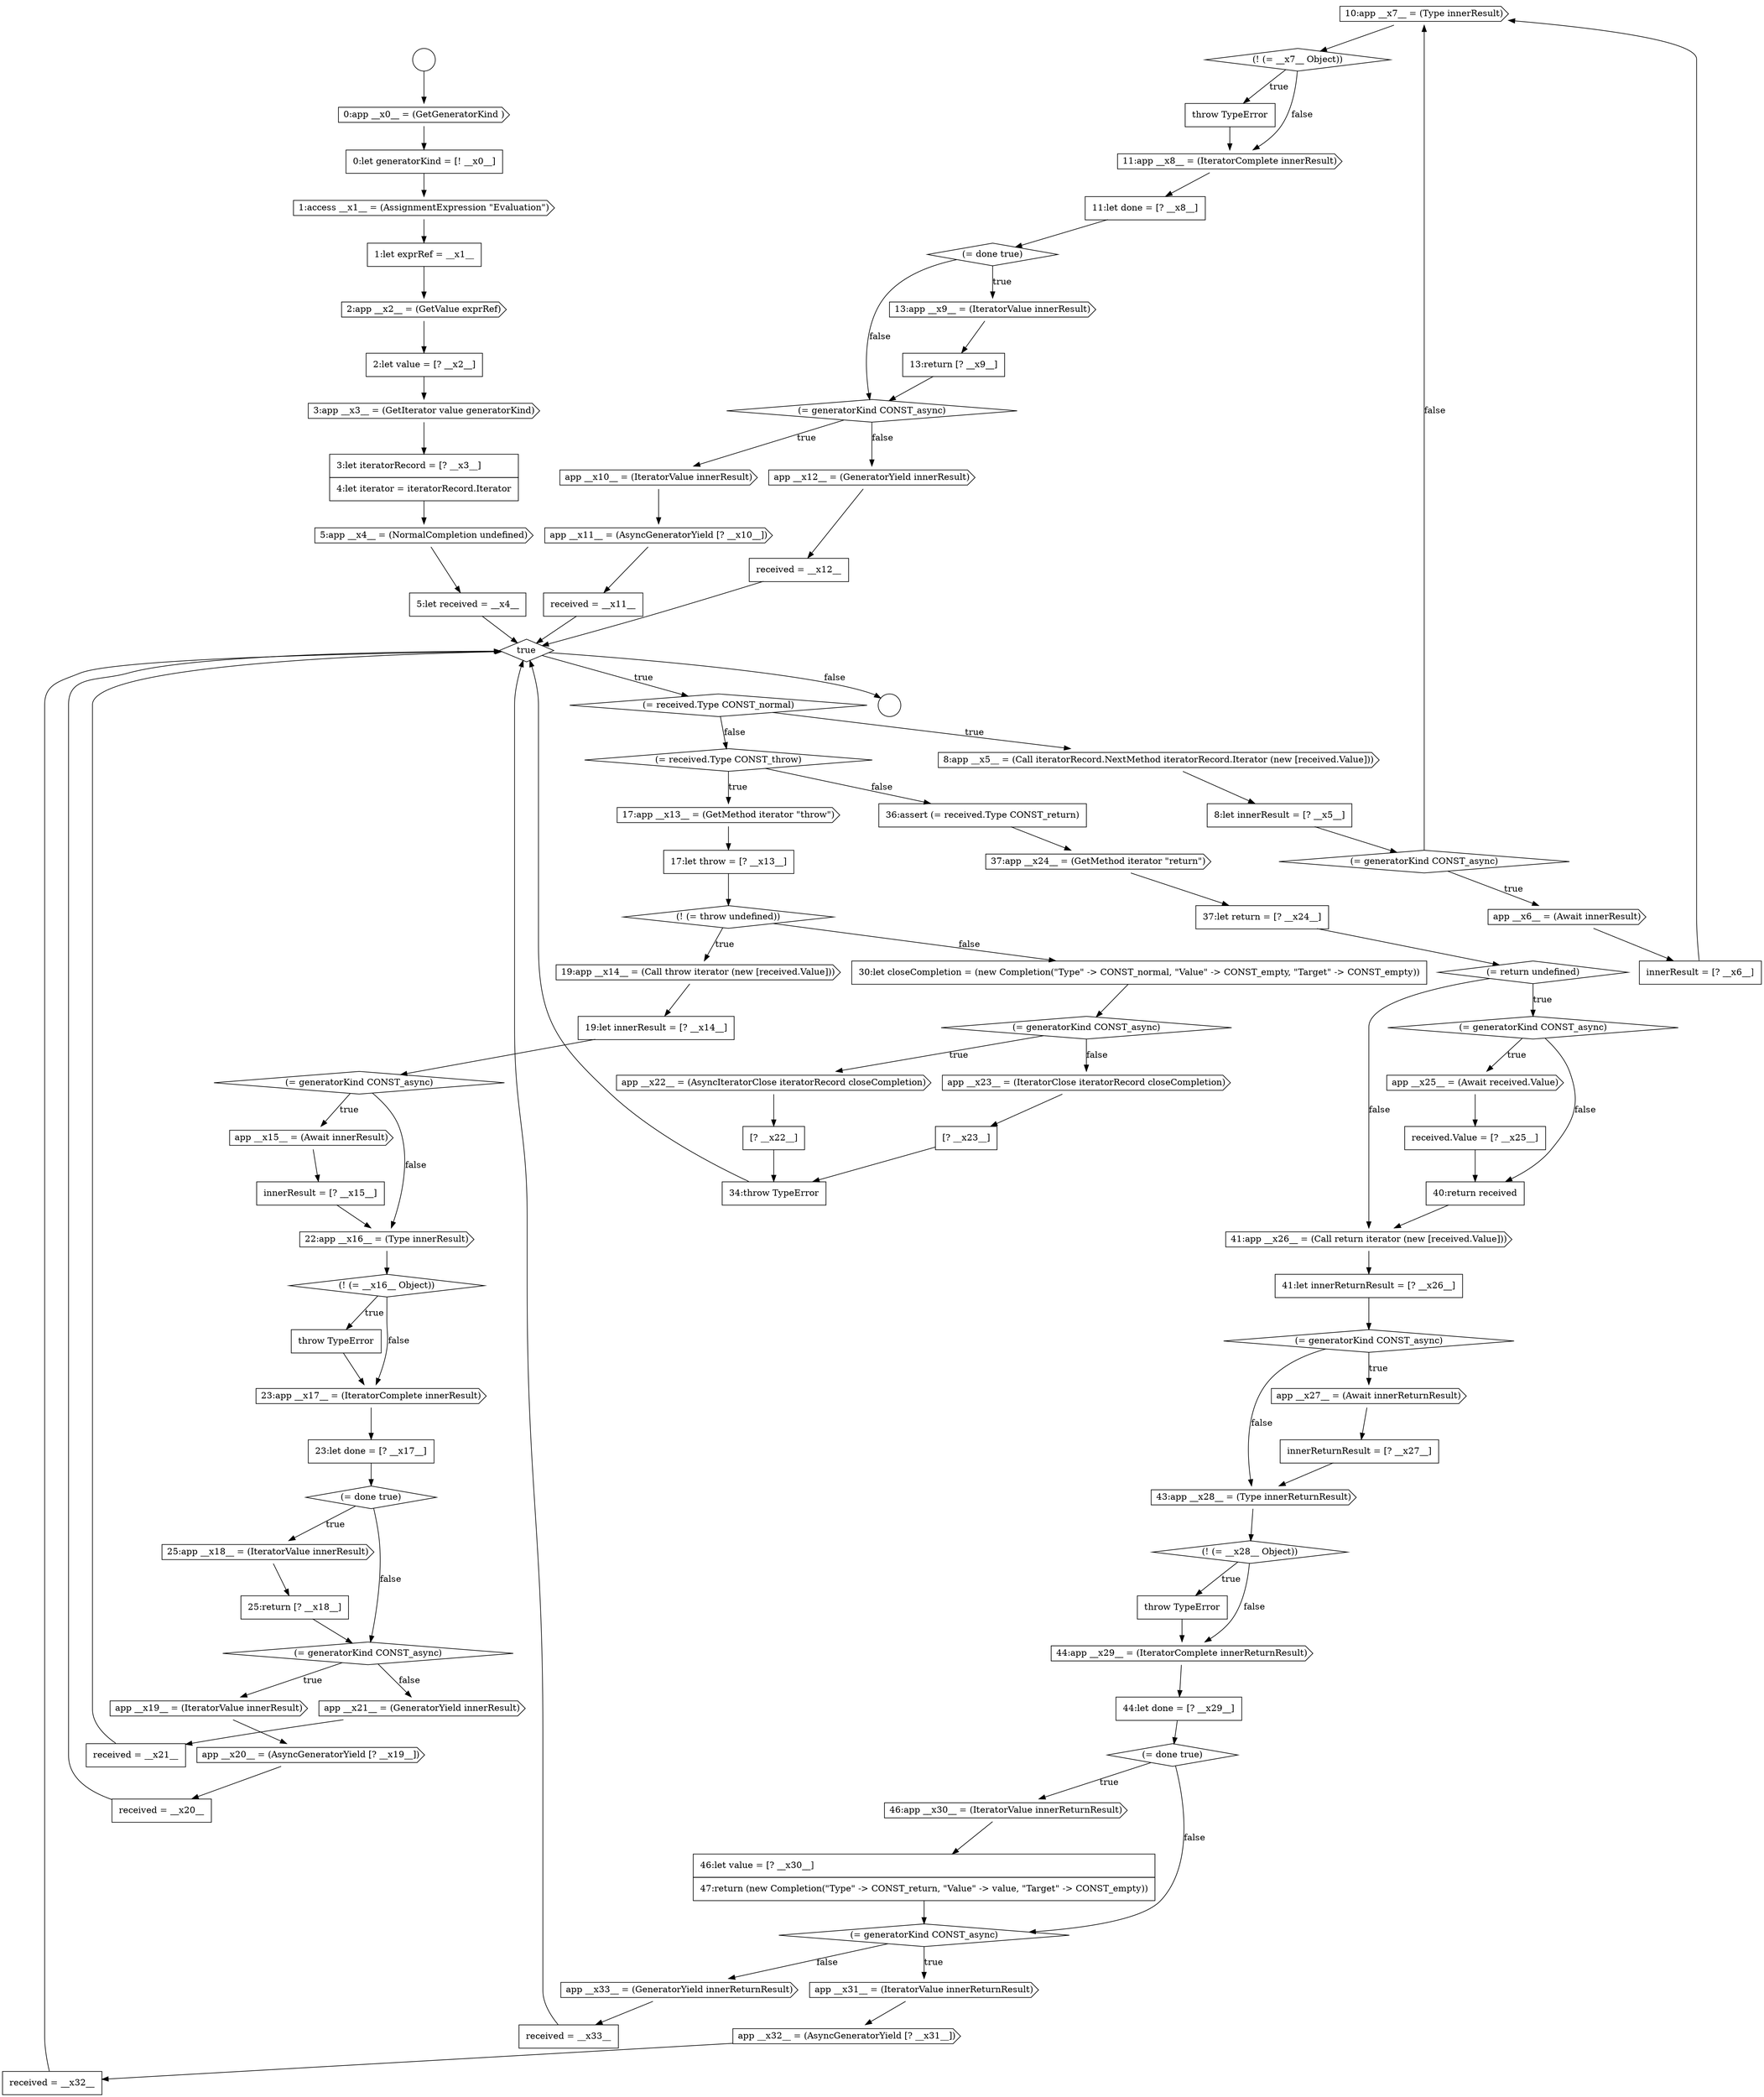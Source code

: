 digraph {
  node9672 [shape=cds, label=<<font color="black">10:app __x7__ = (Type innerResult)</font>> color="black" fillcolor="white" style=filled]
  node9680 [shape=diamond, label=<<font color="black">(= generatorKind CONST_async)</font>> color="black" fillcolor="white" style=filled]
  node9730 [shape=diamond, label=<<font color="black">(! (= __x28__ Object))</font>> color="black" fillcolor="white" style=filled]
  node9653 [shape=circle label=" " color="black" fillcolor="white" style=filled]
  node9731 [shape=none, margin=0, label=<<font color="black">
    <table border="0" cellborder="1" cellspacing="0" cellpadding="10">
      <tr><td align="left">throw TypeError</td></tr>
    </table>
  </font>> color="black" fillcolor="white" style=filled]
  node9685 [shape=none, margin=0, label=<<font color="black">
    <table border="0" cellborder="1" cellspacing="0" cellpadding="10">
      <tr><td align="left">received = __x12__</td></tr>
    </table>
  </font>> color="black" fillcolor="white" style=filled]
  node9676 [shape=none, margin=0, label=<<font color="black">
    <table border="0" cellborder="1" cellspacing="0" cellpadding="10">
      <tr><td align="left">11:let done = [? __x8__]</td></tr>
    </table>
  </font>> color="black" fillcolor="white" style=filled]
  node9704 [shape=cds, label=<<font color="black">app __x19__ = (IteratorValue innerResult)</font>> color="black" fillcolor="white" style=filled]
  node9717 [shape=cds, label=<<font color="black">37:app __x24__ = (GetMethod iterator &quot;return&quot;)</font>> color="black" fillcolor="white" style=filled]
  node9735 [shape=cds, label=<<font color="black">46:app __x30__ = (IteratorValue innerReturnResult)</font>> color="black" fillcolor="white" style=filled]
  node9708 [shape=none, margin=0, label=<<font color="black">
    <table border="0" cellborder="1" cellspacing="0" cellpadding="10">
      <tr><td align="left">received = __x21__</td></tr>
    </table>
  </font>> color="black" fillcolor="white" style=filled]
  node9657 [shape=cds, label=<<font color="black">1:access __x1__ = (AssignmentExpression &quot;Evaluation&quot;)</font>> color="black" fillcolor="white" style=filled]
  node9693 [shape=cds, label=<<font color="black">app __x15__ = (Await innerResult)</font>> color="black" fillcolor="white" style=filled]
  node9668 [shape=none, margin=0, label=<<font color="black">
    <table border="0" cellborder="1" cellspacing="0" cellpadding="10">
      <tr><td align="left">8:let innerResult = [? __x5__]</td></tr>
    </table>
  </font>> color="black" fillcolor="white" style=filled]
  node9725 [shape=none, margin=0, label=<<font color="black">
    <table border="0" cellborder="1" cellspacing="0" cellpadding="10">
      <tr><td align="left">41:let innerReturnResult = [? __x26__]</td></tr>
    </table>
  </font>> color="black" fillcolor="white" style=filled]
  node9661 [shape=cds, label=<<font color="black">3:app __x3__ = (GetIterator value generatorKind)</font>> color="black" fillcolor="white" style=filled]
  node9712 [shape=none, margin=0, label=<<font color="black">
    <table border="0" cellborder="1" cellspacing="0" cellpadding="10">
      <tr><td align="left">[? __x22__]</td></tr>
    </table>
  </font>> color="black" fillcolor="white" style=filled]
  node9700 [shape=diamond, label=<<font color="black">(= done true)</font>> color="black" fillcolor="white" style=filled]
  node9738 [shape=cds, label=<<font color="black">app __x31__ = (IteratorValue innerReturnResult)</font>> color="black" fillcolor="white" style=filled]
  node9703 [shape=diamond, label=<<font color="black">(= generatorKind CONST_async)</font>> color="black" fillcolor="white" style=filled]
  node9720 [shape=diamond, label=<<font color="black">(= generatorKind CONST_async)</font>> color="black" fillcolor="white" style=filled]
  node9682 [shape=cds, label=<<font color="black">app __x11__ = (AsyncGeneratorYield [? __x10__])</font>> color="black" fillcolor="white" style=filled]
  node9688 [shape=none, margin=0, label=<<font color="black">
    <table border="0" cellborder="1" cellspacing="0" cellpadding="10">
      <tr><td align="left">17:let throw = [? __x13__]</td></tr>
    </table>
  </font>> color="black" fillcolor="white" style=filled]
  node9705 [shape=cds, label=<<font color="black">app __x20__ = (AsyncGeneratorYield [? __x19__])</font>> color="black" fillcolor="white" style=filled]
  node9722 [shape=none, margin=0, label=<<font color="black">
    <table border="0" cellborder="1" cellspacing="0" cellpadding="10">
      <tr><td align="left">received.Value = [? __x25__]</td></tr>
    </table>
  </font>> color="black" fillcolor="white" style=filled]
  node9734 [shape=diamond, label=<<font color="black">(= done true)</font>> color="black" fillcolor="white" style=filled]
  node9658 [shape=none, margin=0, label=<<font color="black">
    <table border="0" cellborder="1" cellspacing="0" cellpadding="10">
      <tr><td align="left">1:let exprRef = __x1__</td></tr>
    </table>
  </font>> color="black" fillcolor="white" style=filled]
  node9671 [shape=none, margin=0, label=<<font color="black">
    <table border="0" cellborder="1" cellspacing="0" cellpadding="10">
      <tr><td align="left">innerResult = [? __x6__]</td></tr>
    </table>
  </font>> color="black" fillcolor="white" style=filled]
  node9667 [shape=cds, label=<<font color="black">8:app __x5__ = (Call iteratorRecord.NextMethod iteratorRecord.Iterator (new [received.Value]))</font>> color="black" fillcolor="white" style=filled]
  node9662 [shape=none, margin=0, label=<<font color="black">
    <table border="0" cellborder="1" cellspacing="0" cellpadding="10">
      <tr><td align="left">3:let iteratorRecord = [? __x3__]</td></tr>
      <tr><td align="left">4:let iterator = iteratorRecord.Iterator</td></tr>
    </table>
  </font>> color="black" fillcolor="white" style=filled]
  node9714 [shape=none, margin=0, label=<<font color="black">
    <table border="0" cellborder="1" cellspacing="0" cellpadding="10">
      <tr><td align="left">[? __x23__]</td></tr>
    </table>
  </font>> color="black" fillcolor="white" style=filled]
  node9739 [shape=cds, label=<<font color="black">app __x32__ = (AsyncGeneratorYield [? __x31__])</font>> color="black" fillcolor="white" style=filled]
  node9694 [shape=none, margin=0, label=<<font color="black">
    <table border="0" cellborder="1" cellspacing="0" cellpadding="10">
      <tr><td align="left">innerResult = [? __x15__]</td></tr>
    </table>
  </font>> color="black" fillcolor="white" style=filled]
  node9699 [shape=none, margin=0, label=<<font color="black">
    <table border="0" cellborder="1" cellspacing="0" cellpadding="10">
      <tr><td align="left">23:let done = [? __x17__]</td></tr>
    </table>
  </font>> color="black" fillcolor="white" style=filled]
  node9684 [shape=cds, label=<<font color="black">app __x12__ = (GeneratorYield innerResult)</font>> color="black" fillcolor="white" style=filled]
  node9689 [shape=diamond, label=<<font color="black">(! (= throw undefined))</font>> color="black" fillcolor="white" style=filled]
  node9716 [shape=none, margin=0, label=<<font color="black">
    <table border="0" cellborder="1" cellspacing="0" cellpadding="10">
      <tr><td align="left">36:assert (= received.Type CONST_return)</td></tr>
    </table>
  </font>> color="black" fillcolor="white" style=filled]
  node9726 [shape=diamond, label=<<font color="black">(= generatorKind CONST_async)</font>> color="black" fillcolor="white" style=filled]
  node9677 [shape=diamond, label=<<font color="black">(= done true)</font>> color="black" fillcolor="white" style=filled]
  node9709 [shape=none, margin=0, label=<<font color="black">
    <table border="0" cellborder="1" cellspacing="0" cellpadding="10">
      <tr><td align="left">30:let closeCompletion = (new Completion(&quot;Type&quot; -&gt; CONST_normal, &quot;Value&quot; -&gt; CONST_empty, &quot;Target&quot; -&gt; CONST_empty))</td></tr>
    </table>
  </font>> color="black" fillcolor="white" style=filled]
  node9721 [shape=cds, label=<<font color="black">app __x25__ = (Await received.Value)</font>> color="black" fillcolor="white" style=filled]
  node9733 [shape=none, margin=0, label=<<font color="black">
    <table border="0" cellborder="1" cellspacing="0" cellpadding="10">
      <tr><td align="left">44:let done = [? __x29__]</td></tr>
    </table>
  </font>> color="black" fillcolor="white" style=filled]
  node9706 [shape=none, margin=0, label=<<font color="black">
    <table border="0" cellborder="1" cellspacing="0" cellpadding="10">
      <tr><td align="left">received = __x20__</td></tr>
    </table>
  </font>> color="black" fillcolor="white" style=filled]
  node9719 [shape=diamond, label=<<font color="black">(= return undefined)</font>> color="black" fillcolor="white" style=filled]
  node9663 [shape=cds, label=<<font color="black">5:app __x4__ = (NormalCompletion undefined)</font>> color="black" fillcolor="white" style=filled]
  node9659 [shape=cds, label=<<font color="black">2:app __x2__ = (GetValue exprRef)</font>> color="black" fillcolor="white" style=filled]
  node9687 [shape=cds, label=<<font color="black">17:app __x13__ = (GetMethod iterator &quot;throw&quot;)</font>> color="black" fillcolor="white" style=filled]
  node9729 [shape=cds, label=<<font color="black">43:app __x28__ = (Type innerReturnResult)</font>> color="black" fillcolor="white" style=filled]
  node9681 [shape=cds, label=<<font color="black">app __x10__ = (IteratorValue innerResult)</font>> color="black" fillcolor="white" style=filled]
  node9670 [shape=cds, label=<<font color="black">app __x6__ = (Await innerResult)</font>> color="black" fillcolor="white" style=filled]
  node9713 [shape=cds, label=<<font color="black">app __x23__ = (IteratorClose iteratorRecord closeCompletion)</font>> color="black" fillcolor="white" style=filled]
  node9723 [shape=none, margin=0, label=<<font color="black">
    <table border="0" cellborder="1" cellspacing="0" cellpadding="10">
      <tr><td align="left">40:return received</td></tr>
    </table>
  </font>> color="black" fillcolor="white" style=filled]
  node9702 [shape=none, margin=0, label=<<font color="black">
    <table border="0" cellborder="1" cellspacing="0" cellpadding="10">
      <tr><td align="left">25:return [? __x18__]</td></tr>
    </table>
  </font>> color="black" fillcolor="white" style=filled]
  node9655 [shape=cds, label=<<font color="black">0:app __x0__ = (GetGeneratorKind )</font>> color="black" fillcolor="white" style=filled]
  node9691 [shape=none, margin=0, label=<<font color="black">
    <table border="0" cellborder="1" cellspacing="0" cellpadding="10">
      <tr><td align="left">19:let innerResult = [? __x14__]</td></tr>
    </table>
  </font>> color="black" fillcolor="white" style=filled]
  node9674 [shape=none, margin=0, label=<<font color="black">
    <table border="0" cellborder="1" cellspacing="0" cellpadding="10">
      <tr><td align="left">throw TypeError</td></tr>
    </table>
  </font>> color="black" fillcolor="white" style=filled]
  node9741 [shape=cds, label=<<font color="black">app __x33__ = (GeneratorYield innerReturnResult)</font>> color="black" fillcolor="white" style=filled]
  node9698 [shape=cds, label=<<font color="black">23:app __x17__ = (IteratorComplete innerResult)</font>> color="black" fillcolor="white" style=filled]
  node9740 [shape=none, margin=0, label=<<font color="black">
    <table border="0" cellborder="1" cellspacing="0" cellpadding="10">
      <tr><td align="left">received = __x32__</td></tr>
    </table>
  </font>> color="black" fillcolor="white" style=filled]
  node9673 [shape=diamond, label=<<font color="black">(! (= __x7__ Object))</font>> color="black" fillcolor="white" style=filled]
  node9727 [shape=cds, label=<<font color="black">app __x27__ = (Await innerReturnResult)</font>> color="black" fillcolor="white" style=filled]
  node9695 [shape=cds, label=<<font color="black">22:app __x16__ = (Type innerResult)</font>> color="black" fillcolor="white" style=filled]
  node9678 [shape=cds, label=<<font color="black">13:app __x9__ = (IteratorValue innerResult)</font>> color="black" fillcolor="white" style=filled]
  node9656 [shape=none, margin=0, label=<<font color="black">
    <table border="0" cellborder="1" cellspacing="0" cellpadding="10">
      <tr><td align="left">0:let generatorKind = [! __x0__]</td></tr>
    </table>
  </font>> color="black" fillcolor="white" style=filled]
  node9710 [shape=diamond, label=<<font color="black">(= generatorKind CONST_async)</font>> color="black" fillcolor="white" style=filled]
  node9715 [shape=none, margin=0, label=<<font color="black">
    <table border="0" cellborder="1" cellspacing="0" cellpadding="10">
      <tr><td align="left">34:throw TypeError</td></tr>
    </table>
  </font>> color="black" fillcolor="white" style=filled]
  node9683 [shape=none, margin=0, label=<<font color="black">
    <table border="0" cellborder="1" cellspacing="0" cellpadding="10">
      <tr><td align="left">received = __x11__</td></tr>
    </table>
  </font>> color="black" fillcolor="white" style=filled]
  node9666 [shape=diamond, label=<<font color="black">(= received.Type CONST_normal)</font>> color="black" fillcolor="white" style=filled]
  node9690 [shape=cds, label=<<font color="black">19:app __x14__ = (Call throw iterator (new [received.Value]))</font>> color="black" fillcolor="white" style=filled]
  node9675 [shape=cds, label=<<font color="black">11:app __x8__ = (IteratorComplete innerResult)</font>> color="black" fillcolor="white" style=filled]
  node9654 [shape=circle label=" " color="black" fillcolor="white" style=filled]
  node9732 [shape=cds, label=<<font color="black">44:app __x29__ = (IteratorComplete innerReturnResult)</font>> color="black" fillcolor="white" style=filled]
  node9686 [shape=diamond, label=<<font color="black">(= received.Type CONST_throw)</font>> color="black" fillcolor="white" style=filled]
  node9664 [shape=none, margin=0, label=<<font color="black">
    <table border="0" cellborder="1" cellspacing="0" cellpadding="10">
      <tr><td align="left">5:let received = __x4__</td></tr>
    </table>
  </font>> color="black" fillcolor="white" style=filled]
  node9665 [shape=diamond, label=<<font color="black">true</font>> color="black" fillcolor="white" style=filled]
  node9707 [shape=cds, label=<<font color="black">app __x21__ = (GeneratorYield innerResult)</font>> color="black" fillcolor="white" style=filled]
  node9724 [shape=cds, label=<<font color="black">41:app __x26__ = (Call return iterator (new [received.Value]))</font>> color="black" fillcolor="white" style=filled]
  node9692 [shape=diamond, label=<<font color="black">(= generatorKind CONST_async)</font>> color="black" fillcolor="white" style=filled]
  node9736 [shape=none, margin=0, label=<<font color="black">
    <table border="0" cellborder="1" cellspacing="0" cellpadding="10">
      <tr><td align="left">46:let value = [? __x30__]</td></tr>
      <tr><td align="left">47:return (new Completion(&quot;Type&quot; -&gt; CONST_return, &quot;Value&quot; -&gt; value, &quot;Target&quot; -&gt; CONST_empty))</td></tr>
    </table>
  </font>> color="black" fillcolor="white" style=filled]
  node9718 [shape=none, margin=0, label=<<font color="black">
    <table border="0" cellborder="1" cellspacing="0" cellpadding="10">
      <tr><td align="left">37:let return = [? __x24__]</td></tr>
    </table>
  </font>> color="black" fillcolor="white" style=filled]
  node9701 [shape=cds, label=<<font color="black">25:app __x18__ = (IteratorValue innerResult)</font>> color="black" fillcolor="white" style=filled]
  node9669 [shape=diamond, label=<<font color="black">(= generatorKind CONST_async)</font>> color="black" fillcolor="white" style=filled]
  node9660 [shape=none, margin=0, label=<<font color="black">
    <table border="0" cellborder="1" cellspacing="0" cellpadding="10">
      <tr><td align="left">2:let value = [? __x2__]</td></tr>
    </table>
  </font>> color="black" fillcolor="white" style=filled]
  node9711 [shape=cds, label=<<font color="black">app __x22__ = (AsyncIteratorClose iteratorRecord closeCompletion)</font>> color="black" fillcolor="white" style=filled]
  node9728 [shape=none, margin=0, label=<<font color="black">
    <table border="0" cellborder="1" cellspacing="0" cellpadding="10">
      <tr><td align="left">innerReturnResult = [? __x27__]</td></tr>
    </table>
  </font>> color="black" fillcolor="white" style=filled]
  node9696 [shape=diamond, label=<<font color="black">(! (= __x16__ Object))</font>> color="black" fillcolor="white" style=filled]
  node9697 [shape=none, margin=0, label=<<font color="black">
    <table border="0" cellborder="1" cellspacing="0" cellpadding="10">
      <tr><td align="left">throw TypeError</td></tr>
    </table>
  </font>> color="black" fillcolor="white" style=filled]
  node9742 [shape=none, margin=0, label=<<font color="black">
    <table border="0" cellborder="1" cellspacing="0" cellpadding="10">
      <tr><td align="left">received = __x33__</td></tr>
    </table>
  </font>> color="black" fillcolor="white" style=filled]
  node9679 [shape=none, margin=0, label=<<font color="black">
    <table border="0" cellborder="1" cellspacing="0" cellpadding="10">
      <tr><td align="left">13:return [? __x9__]</td></tr>
    </table>
  </font>> color="black" fillcolor="white" style=filled]
  node9737 [shape=diamond, label=<<font color="black">(= generatorKind CONST_async)</font>> color="black" fillcolor="white" style=filled]
  node9701 -> node9702 [ color="black"]
  node9689 -> node9690 [label=<<font color="black">true</font>> color="black"]
  node9689 -> node9709 [label=<<font color="black">false</font>> color="black"]
  node9664 -> node9665 [ color="black"]
  node9703 -> node9704 [label=<<font color="black">true</font>> color="black"]
  node9703 -> node9707 [label=<<font color="black">false</font>> color="black"]
  node9723 -> node9724 [ color="black"]
  node9731 -> node9732 [ color="black"]
  node9695 -> node9696 [ color="black"]
  node9694 -> node9695 [ color="black"]
  node9722 -> node9723 [ color="black"]
  node9726 -> node9727 [label=<<font color="black">true</font>> color="black"]
  node9726 -> node9729 [label=<<font color="black">false</font>> color="black"]
  node9735 -> node9736 [ color="black"]
  node9728 -> node9729 [ color="black"]
  node9699 -> node9700 [ color="black"]
  node9708 -> node9665 [ color="black"]
  node9677 -> node9678 [label=<<font color="black">true</font>> color="black"]
  node9677 -> node9680 [label=<<font color="black">false</font>> color="black"]
  node9683 -> node9665 [ color="black"]
  node9656 -> node9657 [ color="black"]
  node9660 -> node9661 [ color="black"]
  node9665 -> node9666 [label=<<font color="black">true</font>> color="black"]
  node9665 -> node9654 [label=<<font color="black">false</font>> color="black"]
  node9716 -> node9717 [ color="black"]
  node9715 -> node9665 [ color="black"]
  node9676 -> node9677 [ color="black"]
  node9711 -> node9712 [ color="black"]
  node9720 -> node9721 [label=<<font color="black">true</font>> color="black"]
  node9720 -> node9723 [label=<<font color="black">false</font>> color="black"]
  node9679 -> node9680 [ color="black"]
  node9741 -> node9742 [ color="black"]
  node9653 -> node9655 [ color="black"]
  node9682 -> node9683 [ color="black"]
  node9734 -> node9735 [label=<<font color="black">true</font>> color="black"]
  node9734 -> node9737 [label=<<font color="black">false</font>> color="black"]
  node9736 -> node9737 [ color="black"]
  node9717 -> node9718 [ color="black"]
  node9733 -> node9734 [ color="black"]
  node9709 -> node9710 [ color="black"]
  node9702 -> node9703 [ color="black"]
  node9700 -> node9701 [label=<<font color="black">true</font>> color="black"]
  node9700 -> node9703 [label=<<font color="black">false</font>> color="black"]
  node9732 -> node9733 [ color="black"]
  node9719 -> node9720 [label=<<font color="black">true</font>> color="black"]
  node9719 -> node9724 [label=<<font color="black">false</font>> color="black"]
  node9740 -> node9665 [ color="black"]
  node9710 -> node9711 [label=<<font color="black">true</font>> color="black"]
  node9710 -> node9713 [label=<<font color="black">false</font>> color="black"]
  node9718 -> node9719 [ color="black"]
  node9657 -> node9658 [ color="black"]
  node9670 -> node9671 [ color="black"]
  node9673 -> node9674 [label=<<font color="black">true</font>> color="black"]
  node9673 -> node9675 [label=<<font color="black">false</font>> color="black"]
  node9662 -> node9663 [ color="black"]
  node9697 -> node9698 [ color="black"]
  node9661 -> node9662 [ color="black"]
  node9721 -> node9722 [ color="black"]
  node9727 -> node9728 [ color="black"]
  node9739 -> node9740 [ color="black"]
  node9684 -> node9685 [ color="black"]
  node9680 -> node9681 [label=<<font color="black">true</font>> color="black"]
  node9680 -> node9684 [label=<<font color="black">false</font>> color="black"]
  node9692 -> node9693 [label=<<font color="black">true</font>> color="black"]
  node9692 -> node9695 [label=<<font color="black">false</font>> color="black"]
  node9659 -> node9660 [ color="black"]
  node9681 -> node9682 [ color="black"]
  node9704 -> node9705 [ color="black"]
  node9693 -> node9694 [ color="black"]
  node9674 -> node9675 [ color="black"]
  node9667 -> node9668 [ color="black"]
  node9738 -> node9739 [ color="black"]
  node9658 -> node9659 [ color="black"]
  node9730 -> node9731 [label=<<font color="black">true</font>> color="black"]
  node9730 -> node9732 [label=<<font color="black">false</font>> color="black"]
  node9685 -> node9665 [ color="black"]
  node9742 -> node9665 [ color="black"]
  node9737 -> node9738 [label=<<font color="black">true</font>> color="black"]
  node9737 -> node9741 [label=<<font color="black">false</font>> color="black"]
  node9691 -> node9692 [ color="black"]
  node9668 -> node9669 [ color="black"]
  node9696 -> node9697 [label=<<font color="black">true</font>> color="black"]
  node9696 -> node9698 [label=<<font color="black">false</font>> color="black"]
  node9678 -> node9679 [ color="black"]
  node9707 -> node9708 [ color="black"]
  node9724 -> node9725 [ color="black"]
  node9675 -> node9676 [ color="black"]
  node9669 -> node9670 [label=<<font color="black">true</font>> color="black"]
  node9669 -> node9672 [label=<<font color="black">false</font>> color="black"]
  node9686 -> node9687 [label=<<font color="black">true</font>> color="black"]
  node9686 -> node9716 [label=<<font color="black">false</font>> color="black"]
  node9705 -> node9706 [ color="black"]
  node9672 -> node9673 [ color="black"]
  node9671 -> node9672 [ color="black"]
  node9698 -> node9699 [ color="black"]
  node9729 -> node9730 [ color="black"]
  node9688 -> node9689 [ color="black"]
  node9690 -> node9691 [ color="black"]
  node9706 -> node9665 [ color="black"]
  node9714 -> node9715 [ color="black"]
  node9713 -> node9714 [ color="black"]
  node9655 -> node9656 [ color="black"]
  node9666 -> node9667 [label=<<font color="black">true</font>> color="black"]
  node9666 -> node9686 [label=<<font color="black">false</font>> color="black"]
  node9725 -> node9726 [ color="black"]
  node9687 -> node9688 [ color="black"]
  node9712 -> node9715 [ color="black"]
  node9663 -> node9664 [ color="black"]
}
